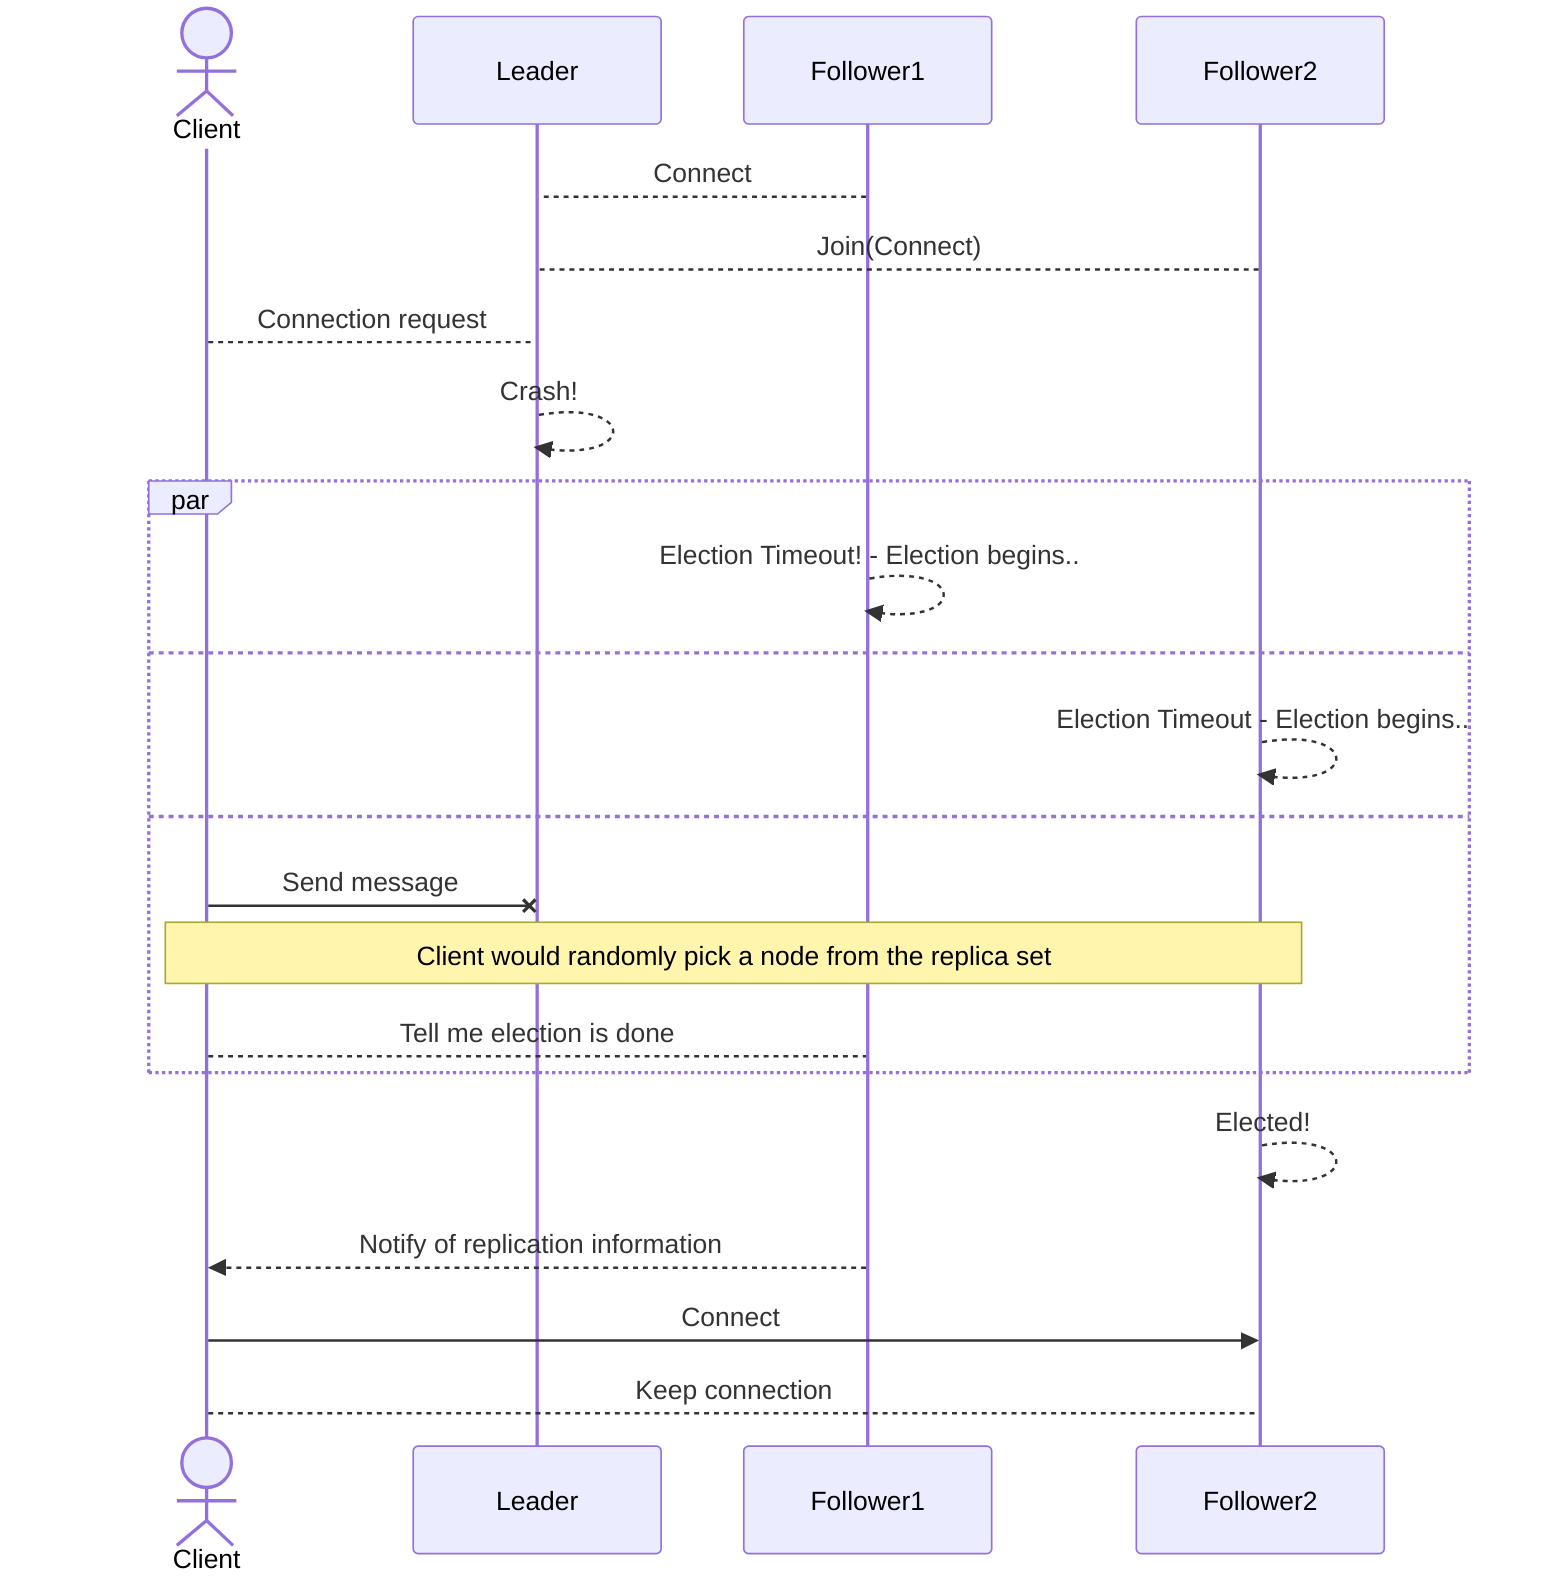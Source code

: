 sequenceDiagram
    actor C as Client
    participant L as Leader
    participant F1 as Follower1
    participant F2 as Follower2
    
    F1 --> L :Connect
    F2 --> L : Join(Connect)
    C --> L : Connection request
    L -->> L : Crash!
    
    par 
    F1 -->> F1 : Election Timeout! - Election begins..
        and 
    F2 -->> F2 : Election Timeout - Election begins..
        and

    C -x L : Send message    

    note over C,F2 : Client would randomly pick a node from the replica set
    C --> F1 : Tell me election is done
    end

    F2 -->> F2 : Elected!
    F1 -->> C : Notify of replication information
    C ->> F2 : Connect 
    C --> F2 : Keep connection